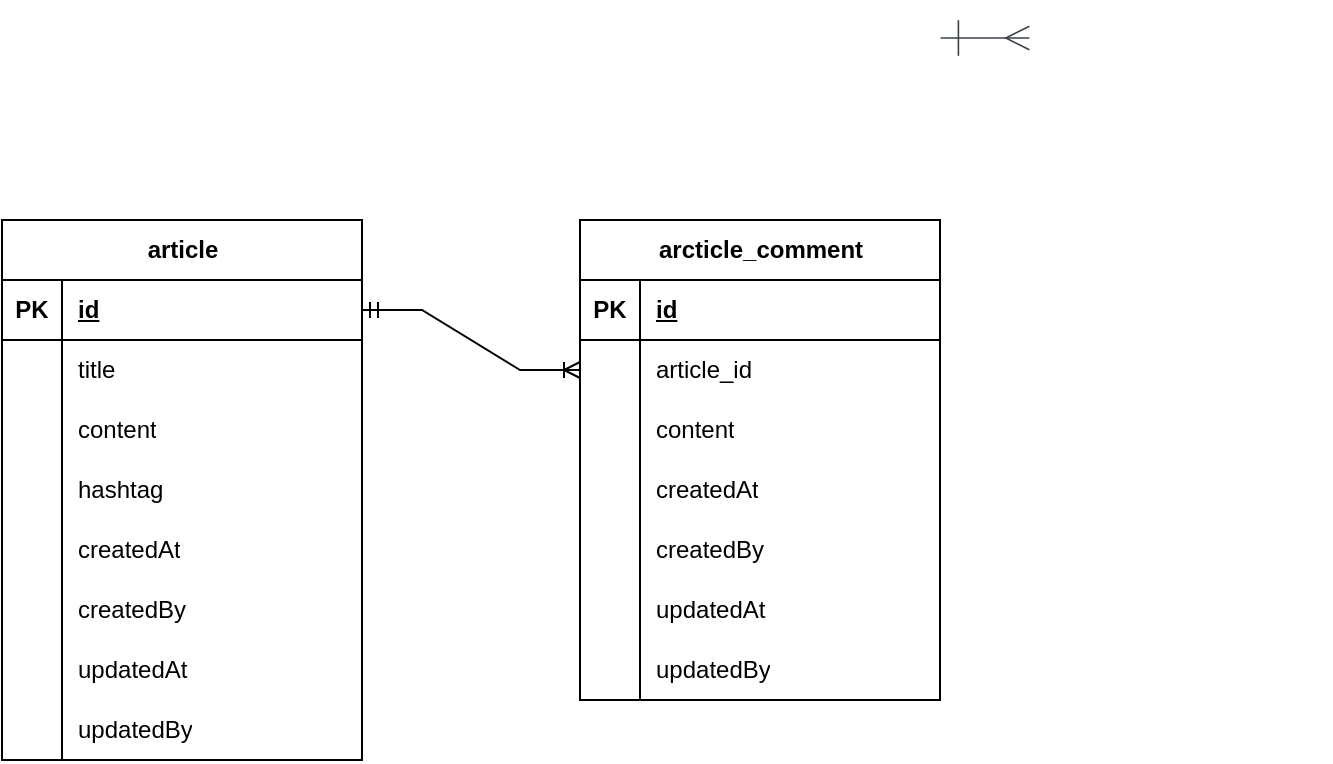 <mxfile version="21.7.5" type="github">
  <diagram name="Page-1" id="jkr5QyYlQluqZCO6Qp0K">
    <mxGraphModel dx="954" dy="533" grid="1" gridSize="10" guides="1" tooltips="1" connect="1" arrows="1" fold="1" page="1" pageScale="1" pageWidth="827" pageHeight="1169" math="0" shadow="0">
      <root>
        <mxCell id="0" />
        <mxCell id="1" parent="0" />
        <mxCell id="siI4H0N78ePiNc7vgk9Y-1" value="article" style="html=1;overflow=block;blockSpacing=1;swimlane;childLayout=stackLayout;horizontal=1;horizontalStack=0;resizeParent=1;resizeParentMax=0;resizeLast=0;collapsible=0;fontStyle=0;marginBottom=0;swimlaneFillColor=#ffffff;startSize=NaN;whiteSpace=wrap;fontSize=16.7;fontColor=#3a414a;spacing=0;strokeColor=#3a414a;strokeOpacity=100;rounded=1;absoluteArcSize=1;arcSize=9;strokeWidth=0.8;" vertex="1" parent="1">
          <mxGeometry x="529" y="379" width="150" height="NaN" as="geometry" />
        </mxCell>
        <mxCell id="siI4H0N78ePiNc7vgk9Y-2" value="id" style="part=1;resizeHeight=0;strokeColor=none;align=left;verticalAlign=top;spacingLeft=4;spacingRight=4;overflow=hidden;rotatable=0;points=[[0,0.5],[1,0.5]];portConstraint=eastwest;html=1;swimlaneFillColor=#ffffff;whiteSpace=wrap;fontSize=16.7;fontColor=#3a414a;fillColor=none;strokeOpacity=100;" vertex="1" parent="siI4H0N78ePiNc7vgk9Y-1">
          <mxGeometry y="NaN" width="150" as="geometry" />
        </mxCell>
        <mxCell id="siI4H0N78ePiNc7vgk9Y-3" value="title" style="part=1;resizeHeight=0;strokeColor=none;align=left;verticalAlign=top;spacingLeft=4;spacingRight=4;overflow=hidden;rotatable=0;points=[[0,0.5],[1,0.5]];portConstraint=eastwest;html=1;swimlaneFillColor=#ffffff;whiteSpace=wrap;fontSize=16.7;fontColor=#3a414a;fillColor=none;strokeOpacity=100;" vertex="1" parent="siI4H0N78ePiNc7vgk9Y-1">
          <mxGeometry y="NaN" width="150" as="geometry" />
        </mxCell>
        <mxCell id="siI4H0N78ePiNc7vgk9Y-4" value="content" style="part=1;resizeHeight=0;strokeColor=none;align=left;verticalAlign=top;spacingLeft=4;spacingRight=4;overflow=hidden;rotatable=0;points=[[0,0.5],[1,0.5]];portConstraint=eastwest;html=1;swimlaneFillColor=#ffffff;whiteSpace=wrap;fontSize=16.7;fontColor=#3a414a;fillColor=none;strokeOpacity=100;" vertex="1" parent="siI4H0N78ePiNc7vgk9Y-1">
          <mxGeometry y="NaN" width="150" as="geometry" />
        </mxCell>
        <mxCell id="siI4H0N78ePiNc7vgk9Y-5" value="hashtag" style="part=1;resizeHeight=0;strokeColor=none;align=left;verticalAlign=top;spacingLeft=4;spacingRight=4;overflow=hidden;rotatable=0;points=[[0,0.5],[1,0.5]];portConstraint=eastwest;html=1;swimlaneFillColor=#ffffff;whiteSpace=wrap;fontSize=13;fillColor=none;strokeOpacity=100;" vertex="1" parent="siI4H0N78ePiNc7vgk9Y-1">
          <mxGeometry y="NaN" width="150" as="geometry" />
        </mxCell>
        <mxCell id="siI4H0N78ePiNc7vgk9Y-6" value="createdAt" style="part=1;resizeHeight=0;strokeColor=none;align=left;verticalAlign=top;spacingLeft=4;spacingRight=4;overflow=hidden;rotatable=0;points=[[0,0.5],[1,0.5]];portConstraint=eastwest;html=1;swimlaneFillColor=#ffffff;whiteSpace=wrap;fontSize=13;fillColor=none;strokeOpacity=100;" vertex="1" parent="siI4H0N78ePiNc7vgk9Y-1">
          <mxGeometry y="NaN" width="150" as="geometry" />
        </mxCell>
        <mxCell id="siI4H0N78ePiNc7vgk9Y-7" value="createdBy" style="part=1;resizeHeight=0;strokeColor=none;align=left;verticalAlign=top;spacingLeft=4;spacingRight=4;overflow=hidden;rotatable=0;points=[[0,0.5],[1,0.5]];portConstraint=eastwest;html=1;swimlaneFillColor=#ffffff;whiteSpace=wrap;fontSize=13;fillColor=none;strokeOpacity=100;" vertex="1" parent="siI4H0N78ePiNc7vgk9Y-1">
          <mxGeometry y="NaN" width="150" as="geometry" />
        </mxCell>
        <mxCell id="siI4H0N78ePiNc7vgk9Y-8" value="updatedAt" style="part=1;resizeHeight=0;strokeColor=none;align=left;verticalAlign=top;spacingLeft=4;spacingRight=4;overflow=hidden;rotatable=0;points=[[0,0.5],[1,0.5]];portConstraint=eastwest;html=1;swimlaneFillColor=#ffffff;whiteSpace=wrap;fontSize=13;fillColor=none;strokeOpacity=100;" vertex="1" parent="siI4H0N78ePiNc7vgk9Y-1">
          <mxGeometry y="NaN" width="150" as="geometry" />
        </mxCell>
        <mxCell id="siI4H0N78ePiNc7vgk9Y-9" value="updatedBy" style="part=1;resizeHeight=0;strokeColor=none;align=left;verticalAlign=top;spacingLeft=4;spacingRight=4;overflow=hidden;rotatable=0;points=[[0,0.5],[1,0.5]];portConstraint=eastwest;html=1;swimlaneFillColor=#ffffff;whiteSpace=wrap;fontSize=13;fillColor=none;strokeOpacity=100;" vertex="1" parent="siI4H0N78ePiNc7vgk9Y-1">
          <mxGeometry y="NaN" width="150" as="geometry" />
        </mxCell>
        <mxCell id="siI4H0N78ePiNc7vgk9Y-10" value="article_comment" style="html=1;overflow=block;blockSpacing=1;swimlane;childLayout=stackLayout;horizontal=1;horizontalStack=0;resizeParent=1;resizeParentMax=0;resizeLast=0;collapsible=0;fontStyle=0;marginBottom=0;swimlaneFillColor=#ffffff;startSize=NaN;whiteSpace=wrap;fontSize=16.7;fontColor=#3a414a;spacing=0;strokeColor=#3a414a;strokeOpacity=100;rounded=1;absoluteArcSize=1;arcSize=9;strokeWidth=0.8;" vertex="1" parent="1">
          <mxGeometry x="724" y="379" width="150" height="NaN" as="geometry" />
        </mxCell>
        <mxCell id="siI4H0N78ePiNc7vgk9Y-11" value="id" style="part=1;resizeHeight=0;strokeColor=none;align=left;verticalAlign=top;spacingLeft=4;spacingRight=4;overflow=hidden;rotatable=0;points=[[0,0.5],[1,0.5]];portConstraint=eastwest;html=1;swimlaneFillColor=#ffffff;whiteSpace=wrap;fontSize=16.7;fontColor=#3a414a;fillColor=none;strokeOpacity=100;" vertex="1" parent="siI4H0N78ePiNc7vgk9Y-10">
          <mxGeometry y="NaN" width="150" as="geometry" />
        </mxCell>
        <mxCell id="siI4H0N78ePiNc7vgk9Y-12" value="article_id" style="part=1;resizeHeight=0;strokeColor=none;align=left;verticalAlign=top;spacingLeft=4;spacingRight=4;overflow=hidden;rotatable=0;points=[[0,0.5],[1,0.5]];portConstraint=eastwest;html=1;swimlaneFillColor=#ffffff;whiteSpace=wrap;fontSize=16.7;fontColor=#3a414a;fillColor=none;strokeOpacity=100;" vertex="1" parent="siI4H0N78ePiNc7vgk9Y-10">
          <mxGeometry y="NaN" width="150" as="geometry" />
        </mxCell>
        <mxCell id="siI4H0N78ePiNc7vgk9Y-13" value="content" style="part=1;resizeHeight=0;strokeColor=none;align=left;verticalAlign=top;spacingLeft=4;spacingRight=4;overflow=hidden;rotatable=0;points=[[0,0.5],[1,0.5]];portConstraint=eastwest;html=1;swimlaneFillColor=#ffffff;whiteSpace=wrap;fontSize=16.7;fontColor=#3a414a;fillColor=none;strokeOpacity=100;" vertex="1" parent="siI4H0N78ePiNc7vgk9Y-10">
          <mxGeometry y="NaN" width="150" as="geometry" />
        </mxCell>
        <mxCell id="siI4H0N78ePiNc7vgk9Y-14" value="createdAt" style="part=1;resizeHeight=0;strokeColor=none;align=left;verticalAlign=top;spacingLeft=4;spacingRight=4;overflow=hidden;rotatable=0;points=[[0,0.5],[1,0.5]];portConstraint=eastwest;html=1;swimlaneFillColor=#ffffff;whiteSpace=wrap;fontSize=13;fillColor=none;strokeOpacity=100;" vertex="1" parent="siI4H0N78ePiNc7vgk9Y-10">
          <mxGeometry y="NaN" width="150" as="geometry" />
        </mxCell>
        <mxCell id="siI4H0N78ePiNc7vgk9Y-15" value="createdBy" style="part=1;resizeHeight=0;strokeColor=none;align=left;verticalAlign=top;spacingLeft=4;spacingRight=4;overflow=hidden;rotatable=0;points=[[0,0.5],[1,0.5]];portConstraint=eastwest;html=1;swimlaneFillColor=#ffffff;whiteSpace=wrap;fontSize=13;fillColor=none;strokeOpacity=100;" vertex="1" parent="siI4H0N78ePiNc7vgk9Y-10">
          <mxGeometry y="NaN" width="150" as="geometry" />
        </mxCell>
        <mxCell id="siI4H0N78ePiNc7vgk9Y-16" value="updatedAt" style="part=1;resizeHeight=0;strokeColor=none;align=left;verticalAlign=top;spacingLeft=4;spacingRight=4;overflow=hidden;rotatable=0;points=[[0,0.5],[1,0.5]];portConstraint=eastwest;html=1;swimlaneFillColor=#ffffff;whiteSpace=wrap;fontSize=13;fillColor=none;strokeOpacity=100;" vertex="1" parent="siI4H0N78ePiNc7vgk9Y-10">
          <mxGeometry y="NaN" width="150" as="geometry" />
        </mxCell>
        <mxCell id="siI4H0N78ePiNc7vgk9Y-17" value="updatedBy" style="part=1;resizeHeight=0;strokeColor=none;align=left;verticalAlign=top;spacingLeft=4;spacingRight=4;overflow=hidden;rotatable=0;points=[[0,0.5],[1,0.5]];portConstraint=eastwest;html=1;swimlaneFillColor=#ffffff;whiteSpace=wrap;fontSize=13;fillColor=none;strokeOpacity=100;" vertex="1" parent="siI4H0N78ePiNc7vgk9Y-10">
          <mxGeometry y="NaN" width="150" as="geometry" />
        </mxCell>
        <mxCell id="siI4H0N78ePiNc7vgk9Y-18" value="" style="html=1;jettySize=18;whiteSpace=wrap;fontSize=13;strokeColor=#3a414a;strokeOpacity=100;strokeWidth=0.8;rounded=1;arcSize=12;edgeStyle=orthogonalEdgeStyle;startArrow=ERone;startSize=16;endArrow=ERmany;endSize=10;exitX=1.002;exitY=0.187;exitPerimeter=0;entryX=-0.002;entryY=0.342;entryPerimeter=0;lucidId=T32vHVUJnNtU;" edge="1" parent="1" source="siI4H0N78ePiNc7vgk9Y-1" target="siI4H0N78ePiNc7vgk9Y-10">
          <mxGeometry width="100" height="100" relative="1" as="geometry">
            <Array as="points" />
          </mxGeometry>
        </mxCell>
        <mxCell id="siI4H0N78ePiNc7vgk9Y-32" value="article" style="shape=table;startSize=30;container=1;collapsible=1;childLayout=tableLayout;fixedRows=1;rowLines=0;fontStyle=1;align=center;resizeLast=1;html=1;labelBackgroundColor=none;swimlaneFillColor=default;" vertex="1" parent="1">
          <mxGeometry x="210" y="470" width="180" height="270" as="geometry" />
        </mxCell>
        <mxCell id="siI4H0N78ePiNc7vgk9Y-33" value="" style="shape=tableRow;horizontal=0;startSize=0;swimlaneHead=0;swimlaneBody=0;fillColor=none;collapsible=0;dropTarget=0;points=[[0,0.5],[1,0.5]];portConstraint=eastwest;top=0;left=0;right=0;bottom=1;" vertex="1" parent="siI4H0N78ePiNc7vgk9Y-32">
          <mxGeometry y="30" width="180" height="30" as="geometry" />
        </mxCell>
        <mxCell id="siI4H0N78ePiNc7vgk9Y-34" value="PK" style="shape=partialRectangle;connectable=0;fillColor=none;top=0;left=0;bottom=0;right=0;fontStyle=1;overflow=hidden;whiteSpace=wrap;html=1;" vertex="1" parent="siI4H0N78ePiNc7vgk9Y-33">
          <mxGeometry width="30" height="30" as="geometry">
            <mxRectangle width="30" height="30" as="alternateBounds" />
          </mxGeometry>
        </mxCell>
        <mxCell id="siI4H0N78ePiNc7vgk9Y-35" value="id" style="shape=partialRectangle;connectable=0;fillColor=none;top=0;left=0;bottom=0;right=0;align=left;spacingLeft=6;fontStyle=5;overflow=hidden;whiteSpace=wrap;html=1;" vertex="1" parent="siI4H0N78ePiNc7vgk9Y-33">
          <mxGeometry x="30" width="150" height="30" as="geometry">
            <mxRectangle width="150" height="30" as="alternateBounds" />
          </mxGeometry>
        </mxCell>
        <mxCell id="siI4H0N78ePiNc7vgk9Y-36" value="" style="shape=tableRow;horizontal=0;startSize=0;swimlaneHead=0;swimlaneBody=0;fillColor=none;collapsible=0;dropTarget=0;points=[[0,0.5],[1,0.5]];portConstraint=eastwest;top=0;left=0;right=0;bottom=0;" vertex="1" parent="siI4H0N78ePiNc7vgk9Y-32">
          <mxGeometry y="60" width="180" height="30" as="geometry" />
        </mxCell>
        <mxCell id="siI4H0N78ePiNc7vgk9Y-37" value="" style="shape=partialRectangle;connectable=0;fillColor=none;top=0;left=0;bottom=0;right=0;editable=1;overflow=hidden;whiteSpace=wrap;html=1;" vertex="1" parent="siI4H0N78ePiNc7vgk9Y-36">
          <mxGeometry width="30" height="30" as="geometry">
            <mxRectangle width="30" height="30" as="alternateBounds" />
          </mxGeometry>
        </mxCell>
        <mxCell id="siI4H0N78ePiNc7vgk9Y-38" value="title" style="shape=partialRectangle;connectable=0;fillColor=none;top=0;left=0;bottom=0;right=0;align=left;spacingLeft=6;overflow=hidden;whiteSpace=wrap;html=1;" vertex="1" parent="siI4H0N78ePiNc7vgk9Y-36">
          <mxGeometry x="30" width="150" height="30" as="geometry">
            <mxRectangle width="150" height="30" as="alternateBounds" />
          </mxGeometry>
        </mxCell>
        <mxCell id="siI4H0N78ePiNc7vgk9Y-39" value="" style="shape=tableRow;horizontal=0;startSize=0;swimlaneHead=0;swimlaneBody=0;fillColor=none;collapsible=0;dropTarget=0;points=[[0,0.5],[1,0.5]];portConstraint=eastwest;top=0;left=0;right=0;bottom=0;" vertex="1" parent="siI4H0N78ePiNc7vgk9Y-32">
          <mxGeometry y="90" width="180" height="30" as="geometry" />
        </mxCell>
        <mxCell id="siI4H0N78ePiNc7vgk9Y-40" value="" style="shape=partialRectangle;connectable=0;fillColor=none;top=0;left=0;bottom=0;right=0;editable=1;overflow=hidden;whiteSpace=wrap;html=1;" vertex="1" parent="siI4H0N78ePiNc7vgk9Y-39">
          <mxGeometry width="30" height="30" as="geometry">
            <mxRectangle width="30" height="30" as="alternateBounds" />
          </mxGeometry>
        </mxCell>
        <mxCell id="siI4H0N78ePiNc7vgk9Y-41" value="content" style="shape=partialRectangle;connectable=0;fillColor=none;top=0;left=0;bottom=0;right=0;align=left;spacingLeft=6;overflow=hidden;whiteSpace=wrap;html=1;" vertex="1" parent="siI4H0N78ePiNc7vgk9Y-39">
          <mxGeometry x="30" width="150" height="30" as="geometry">
            <mxRectangle width="150" height="30" as="alternateBounds" />
          </mxGeometry>
        </mxCell>
        <mxCell id="siI4H0N78ePiNc7vgk9Y-42" value="" style="shape=tableRow;horizontal=0;startSize=0;swimlaneHead=0;swimlaneBody=0;fillColor=none;collapsible=0;dropTarget=0;points=[[0,0.5],[1,0.5]];portConstraint=eastwest;top=0;left=0;right=0;bottom=0;" vertex="1" parent="siI4H0N78ePiNc7vgk9Y-32">
          <mxGeometry y="120" width="180" height="30" as="geometry" />
        </mxCell>
        <mxCell id="siI4H0N78ePiNc7vgk9Y-43" value="" style="shape=partialRectangle;connectable=0;fillColor=none;top=0;left=0;bottom=0;right=0;editable=1;overflow=hidden;whiteSpace=wrap;html=1;" vertex="1" parent="siI4H0N78ePiNc7vgk9Y-42">
          <mxGeometry width="30" height="30" as="geometry">
            <mxRectangle width="30" height="30" as="alternateBounds" />
          </mxGeometry>
        </mxCell>
        <mxCell id="siI4H0N78ePiNc7vgk9Y-44" value="hashtag" style="shape=partialRectangle;connectable=0;fillColor=none;top=0;left=0;bottom=0;right=0;align=left;spacingLeft=6;overflow=hidden;whiteSpace=wrap;html=1;" vertex="1" parent="siI4H0N78ePiNc7vgk9Y-42">
          <mxGeometry x="30" width="150" height="30" as="geometry">
            <mxRectangle width="150" height="30" as="alternateBounds" />
          </mxGeometry>
        </mxCell>
        <mxCell id="siI4H0N78ePiNc7vgk9Y-45" value="" style="shape=tableRow;horizontal=0;startSize=0;swimlaneHead=0;swimlaneBody=0;fillColor=none;collapsible=0;dropTarget=0;points=[[0,0.5],[1,0.5]];portConstraint=eastwest;top=0;left=0;right=0;bottom=0;" vertex="1" parent="siI4H0N78ePiNc7vgk9Y-32">
          <mxGeometry y="150" width="180" height="30" as="geometry" />
        </mxCell>
        <mxCell id="siI4H0N78ePiNc7vgk9Y-46" value="" style="shape=partialRectangle;connectable=0;fillColor=none;top=0;left=0;bottom=0;right=0;editable=1;overflow=hidden;whiteSpace=wrap;html=1;" vertex="1" parent="siI4H0N78ePiNc7vgk9Y-45">
          <mxGeometry width="30" height="30" as="geometry">
            <mxRectangle width="30" height="30" as="alternateBounds" />
          </mxGeometry>
        </mxCell>
        <mxCell id="siI4H0N78ePiNc7vgk9Y-47" value="createdAt" style="shape=partialRectangle;connectable=0;fillColor=none;top=0;left=0;bottom=0;right=0;align=left;spacingLeft=6;overflow=hidden;whiteSpace=wrap;html=1;" vertex="1" parent="siI4H0N78ePiNc7vgk9Y-45">
          <mxGeometry x="30" width="150" height="30" as="geometry">
            <mxRectangle width="150" height="30" as="alternateBounds" />
          </mxGeometry>
        </mxCell>
        <mxCell id="siI4H0N78ePiNc7vgk9Y-48" value="" style="shape=tableRow;horizontal=0;startSize=0;swimlaneHead=0;swimlaneBody=0;fillColor=none;collapsible=0;dropTarget=0;points=[[0,0.5],[1,0.5]];portConstraint=eastwest;top=0;left=0;right=0;bottom=0;" vertex="1" parent="siI4H0N78ePiNc7vgk9Y-32">
          <mxGeometry y="180" width="180" height="30" as="geometry" />
        </mxCell>
        <mxCell id="siI4H0N78ePiNc7vgk9Y-49" value="" style="shape=partialRectangle;connectable=0;fillColor=none;top=0;left=0;bottom=0;right=0;editable=1;overflow=hidden;whiteSpace=wrap;html=1;" vertex="1" parent="siI4H0N78ePiNc7vgk9Y-48">
          <mxGeometry width="30" height="30" as="geometry">
            <mxRectangle width="30" height="30" as="alternateBounds" />
          </mxGeometry>
        </mxCell>
        <mxCell id="siI4H0N78ePiNc7vgk9Y-50" value="createdBy" style="shape=partialRectangle;connectable=0;fillColor=none;top=0;left=0;bottom=0;right=0;align=left;spacingLeft=6;overflow=hidden;whiteSpace=wrap;html=1;" vertex="1" parent="siI4H0N78ePiNc7vgk9Y-48">
          <mxGeometry x="30" width="150" height="30" as="geometry">
            <mxRectangle width="150" height="30" as="alternateBounds" />
          </mxGeometry>
        </mxCell>
        <mxCell id="siI4H0N78ePiNc7vgk9Y-51" value="" style="shape=tableRow;horizontal=0;startSize=0;swimlaneHead=0;swimlaneBody=0;fillColor=none;collapsible=0;dropTarget=0;points=[[0,0.5],[1,0.5]];portConstraint=eastwest;top=0;left=0;right=0;bottom=0;" vertex="1" parent="siI4H0N78ePiNc7vgk9Y-32">
          <mxGeometry y="210" width="180" height="30" as="geometry" />
        </mxCell>
        <mxCell id="siI4H0N78ePiNc7vgk9Y-52" value="" style="shape=partialRectangle;connectable=0;fillColor=none;top=0;left=0;bottom=0;right=0;editable=1;overflow=hidden;whiteSpace=wrap;html=1;" vertex="1" parent="siI4H0N78ePiNc7vgk9Y-51">
          <mxGeometry width="30" height="30" as="geometry">
            <mxRectangle width="30" height="30" as="alternateBounds" />
          </mxGeometry>
        </mxCell>
        <mxCell id="siI4H0N78ePiNc7vgk9Y-53" value="updatedAt" style="shape=partialRectangle;connectable=0;fillColor=none;top=0;left=0;bottom=0;right=0;align=left;spacingLeft=6;overflow=hidden;whiteSpace=wrap;html=1;" vertex="1" parent="siI4H0N78ePiNc7vgk9Y-51">
          <mxGeometry x="30" width="150" height="30" as="geometry">
            <mxRectangle width="150" height="30" as="alternateBounds" />
          </mxGeometry>
        </mxCell>
        <mxCell id="siI4H0N78ePiNc7vgk9Y-54" value="" style="shape=tableRow;horizontal=0;startSize=0;swimlaneHead=0;swimlaneBody=0;fillColor=none;collapsible=0;dropTarget=0;points=[[0,0.5],[1,0.5]];portConstraint=eastwest;top=0;left=0;right=0;bottom=0;" vertex="1" parent="siI4H0N78ePiNc7vgk9Y-32">
          <mxGeometry y="240" width="180" height="30" as="geometry" />
        </mxCell>
        <mxCell id="siI4H0N78ePiNc7vgk9Y-55" value="" style="shape=partialRectangle;connectable=0;fillColor=none;top=0;left=0;bottom=0;right=0;editable=1;overflow=hidden;whiteSpace=wrap;html=1;" vertex="1" parent="siI4H0N78ePiNc7vgk9Y-54">
          <mxGeometry width="30" height="30" as="geometry">
            <mxRectangle width="30" height="30" as="alternateBounds" />
          </mxGeometry>
        </mxCell>
        <mxCell id="siI4H0N78ePiNc7vgk9Y-56" value="updatedBy" style="shape=partialRectangle;connectable=0;fillColor=none;top=0;left=0;bottom=0;right=0;align=left;spacingLeft=6;overflow=hidden;whiteSpace=wrap;html=1;" vertex="1" parent="siI4H0N78ePiNc7vgk9Y-54">
          <mxGeometry x="30" width="150" height="30" as="geometry">
            <mxRectangle width="150" height="30" as="alternateBounds" />
          </mxGeometry>
        </mxCell>
        <mxCell id="siI4H0N78ePiNc7vgk9Y-57" value="arcticle_comment" style="shape=table;startSize=30;container=1;collapsible=1;childLayout=tableLayout;fixedRows=1;rowLines=0;fontStyle=1;align=center;resizeLast=1;html=1;" vertex="1" parent="1">
          <mxGeometry x="499" y="470" width="180" height="240" as="geometry" />
        </mxCell>
        <mxCell id="siI4H0N78ePiNc7vgk9Y-58" value="" style="shape=tableRow;horizontal=0;startSize=0;swimlaneHead=0;swimlaneBody=0;fillColor=none;collapsible=0;dropTarget=0;points=[[0,0.5],[1,0.5]];portConstraint=eastwest;top=0;left=0;right=0;bottom=1;" vertex="1" parent="siI4H0N78ePiNc7vgk9Y-57">
          <mxGeometry y="30" width="180" height="30" as="geometry" />
        </mxCell>
        <mxCell id="siI4H0N78ePiNc7vgk9Y-59" value="PK" style="shape=partialRectangle;connectable=0;fillColor=none;top=0;left=0;bottom=0;right=0;fontStyle=1;overflow=hidden;whiteSpace=wrap;html=1;" vertex="1" parent="siI4H0N78ePiNc7vgk9Y-58">
          <mxGeometry width="30" height="30" as="geometry">
            <mxRectangle width="30" height="30" as="alternateBounds" />
          </mxGeometry>
        </mxCell>
        <mxCell id="siI4H0N78ePiNc7vgk9Y-60" value="id" style="shape=partialRectangle;connectable=0;fillColor=none;top=0;left=0;bottom=0;right=0;align=left;spacingLeft=6;fontStyle=5;overflow=hidden;whiteSpace=wrap;html=1;" vertex="1" parent="siI4H0N78ePiNc7vgk9Y-58">
          <mxGeometry x="30" width="150" height="30" as="geometry">
            <mxRectangle width="150" height="30" as="alternateBounds" />
          </mxGeometry>
        </mxCell>
        <mxCell id="siI4H0N78ePiNc7vgk9Y-61" value="" style="shape=tableRow;horizontal=0;startSize=0;swimlaneHead=0;swimlaneBody=0;fillColor=none;collapsible=0;dropTarget=0;points=[[0,0.5],[1,0.5]];portConstraint=eastwest;top=0;left=0;right=0;bottom=0;" vertex="1" parent="siI4H0N78ePiNc7vgk9Y-57">
          <mxGeometry y="60" width="180" height="30" as="geometry" />
        </mxCell>
        <mxCell id="siI4H0N78ePiNc7vgk9Y-62" value="" style="shape=partialRectangle;connectable=0;fillColor=none;top=0;left=0;bottom=0;right=0;editable=1;overflow=hidden;whiteSpace=wrap;html=1;" vertex="1" parent="siI4H0N78ePiNc7vgk9Y-61">
          <mxGeometry width="30" height="30" as="geometry">
            <mxRectangle width="30" height="30" as="alternateBounds" />
          </mxGeometry>
        </mxCell>
        <mxCell id="siI4H0N78ePiNc7vgk9Y-63" value="article_id" style="shape=partialRectangle;connectable=0;fillColor=none;top=0;left=0;bottom=0;right=0;align=left;spacingLeft=6;overflow=hidden;whiteSpace=wrap;html=1;" vertex="1" parent="siI4H0N78ePiNc7vgk9Y-61">
          <mxGeometry x="30" width="150" height="30" as="geometry">
            <mxRectangle width="150" height="30" as="alternateBounds" />
          </mxGeometry>
        </mxCell>
        <mxCell id="siI4H0N78ePiNc7vgk9Y-64" value="" style="shape=tableRow;horizontal=0;startSize=0;swimlaneHead=0;swimlaneBody=0;fillColor=none;collapsible=0;dropTarget=0;points=[[0,0.5],[1,0.5]];portConstraint=eastwest;top=0;left=0;right=0;bottom=0;" vertex="1" parent="siI4H0N78ePiNc7vgk9Y-57">
          <mxGeometry y="90" width="180" height="30" as="geometry" />
        </mxCell>
        <mxCell id="siI4H0N78ePiNc7vgk9Y-65" value="" style="shape=partialRectangle;connectable=0;fillColor=none;top=0;left=0;bottom=0;right=0;editable=1;overflow=hidden;whiteSpace=wrap;html=1;" vertex="1" parent="siI4H0N78ePiNc7vgk9Y-64">
          <mxGeometry width="30" height="30" as="geometry">
            <mxRectangle width="30" height="30" as="alternateBounds" />
          </mxGeometry>
        </mxCell>
        <mxCell id="siI4H0N78ePiNc7vgk9Y-66" value="content" style="shape=partialRectangle;connectable=0;fillColor=none;top=0;left=0;bottom=0;right=0;align=left;spacingLeft=6;overflow=hidden;whiteSpace=wrap;html=1;" vertex="1" parent="siI4H0N78ePiNc7vgk9Y-64">
          <mxGeometry x="30" width="150" height="30" as="geometry">
            <mxRectangle width="150" height="30" as="alternateBounds" />
          </mxGeometry>
        </mxCell>
        <mxCell id="siI4H0N78ePiNc7vgk9Y-67" value="" style="shape=tableRow;horizontal=0;startSize=0;swimlaneHead=0;swimlaneBody=0;fillColor=none;collapsible=0;dropTarget=0;points=[[0,0.5],[1,0.5]];portConstraint=eastwest;top=0;left=0;right=0;bottom=0;" vertex="1" parent="siI4H0N78ePiNc7vgk9Y-57">
          <mxGeometry y="120" width="180" height="30" as="geometry" />
        </mxCell>
        <mxCell id="siI4H0N78ePiNc7vgk9Y-68" value="" style="shape=partialRectangle;connectable=0;fillColor=none;top=0;left=0;bottom=0;right=0;editable=1;overflow=hidden;whiteSpace=wrap;html=1;" vertex="1" parent="siI4H0N78ePiNc7vgk9Y-67">
          <mxGeometry width="30" height="30" as="geometry">
            <mxRectangle width="30" height="30" as="alternateBounds" />
          </mxGeometry>
        </mxCell>
        <mxCell id="siI4H0N78ePiNc7vgk9Y-69" value="createdAt" style="shape=partialRectangle;connectable=0;fillColor=none;top=0;left=0;bottom=0;right=0;align=left;spacingLeft=6;overflow=hidden;whiteSpace=wrap;html=1;" vertex="1" parent="siI4H0N78ePiNc7vgk9Y-67">
          <mxGeometry x="30" width="150" height="30" as="geometry">
            <mxRectangle width="150" height="30" as="alternateBounds" />
          </mxGeometry>
        </mxCell>
        <mxCell id="siI4H0N78ePiNc7vgk9Y-70" value="" style="shape=tableRow;horizontal=0;startSize=0;swimlaneHead=0;swimlaneBody=0;fillColor=none;collapsible=0;dropTarget=0;points=[[0,0.5],[1,0.5]];portConstraint=eastwest;top=0;left=0;right=0;bottom=0;" vertex="1" parent="siI4H0N78ePiNc7vgk9Y-57">
          <mxGeometry y="150" width="180" height="30" as="geometry" />
        </mxCell>
        <mxCell id="siI4H0N78ePiNc7vgk9Y-71" value="" style="shape=partialRectangle;connectable=0;fillColor=none;top=0;left=0;bottom=0;right=0;editable=1;overflow=hidden;whiteSpace=wrap;html=1;" vertex="1" parent="siI4H0N78ePiNc7vgk9Y-70">
          <mxGeometry width="30" height="30" as="geometry">
            <mxRectangle width="30" height="30" as="alternateBounds" />
          </mxGeometry>
        </mxCell>
        <mxCell id="siI4H0N78ePiNc7vgk9Y-72" value="createdBy" style="shape=partialRectangle;connectable=0;fillColor=none;top=0;left=0;bottom=0;right=0;align=left;spacingLeft=6;overflow=hidden;whiteSpace=wrap;html=1;" vertex="1" parent="siI4H0N78ePiNc7vgk9Y-70">
          <mxGeometry x="30" width="150" height="30" as="geometry">
            <mxRectangle width="150" height="30" as="alternateBounds" />
          </mxGeometry>
        </mxCell>
        <mxCell id="siI4H0N78ePiNc7vgk9Y-73" value="" style="shape=tableRow;horizontal=0;startSize=0;swimlaneHead=0;swimlaneBody=0;fillColor=none;collapsible=0;dropTarget=0;points=[[0,0.5],[1,0.5]];portConstraint=eastwest;top=0;left=0;right=0;bottom=0;" vertex="1" parent="siI4H0N78ePiNc7vgk9Y-57">
          <mxGeometry y="180" width="180" height="30" as="geometry" />
        </mxCell>
        <mxCell id="siI4H0N78ePiNc7vgk9Y-74" value="" style="shape=partialRectangle;connectable=0;fillColor=none;top=0;left=0;bottom=0;right=0;editable=1;overflow=hidden;whiteSpace=wrap;html=1;" vertex="1" parent="siI4H0N78ePiNc7vgk9Y-73">
          <mxGeometry width="30" height="30" as="geometry">
            <mxRectangle width="30" height="30" as="alternateBounds" />
          </mxGeometry>
        </mxCell>
        <mxCell id="siI4H0N78ePiNc7vgk9Y-75" value="updatedAt" style="shape=partialRectangle;connectable=0;fillColor=none;top=0;left=0;bottom=0;right=0;align=left;spacingLeft=6;overflow=hidden;whiteSpace=wrap;html=1;" vertex="1" parent="siI4H0N78ePiNc7vgk9Y-73">
          <mxGeometry x="30" width="150" height="30" as="geometry">
            <mxRectangle width="150" height="30" as="alternateBounds" />
          </mxGeometry>
        </mxCell>
        <mxCell id="siI4H0N78ePiNc7vgk9Y-76" value="" style="shape=tableRow;horizontal=0;startSize=0;swimlaneHead=0;swimlaneBody=0;fillColor=none;collapsible=0;dropTarget=0;points=[[0,0.5],[1,0.5]];portConstraint=eastwest;top=0;left=0;right=0;bottom=0;" vertex="1" parent="siI4H0N78ePiNc7vgk9Y-57">
          <mxGeometry y="210" width="180" height="30" as="geometry" />
        </mxCell>
        <mxCell id="siI4H0N78ePiNc7vgk9Y-77" value="" style="shape=partialRectangle;connectable=0;fillColor=none;top=0;left=0;bottom=0;right=0;editable=1;overflow=hidden;whiteSpace=wrap;html=1;" vertex="1" parent="siI4H0N78ePiNc7vgk9Y-76">
          <mxGeometry width="30" height="30" as="geometry">
            <mxRectangle width="30" height="30" as="alternateBounds" />
          </mxGeometry>
        </mxCell>
        <mxCell id="siI4H0N78ePiNc7vgk9Y-78" value="updatedBy" style="shape=partialRectangle;connectable=0;fillColor=none;top=0;left=0;bottom=0;right=0;align=left;spacingLeft=6;overflow=hidden;whiteSpace=wrap;html=1;" vertex="1" parent="siI4H0N78ePiNc7vgk9Y-76">
          <mxGeometry x="30" width="150" height="30" as="geometry">
            <mxRectangle width="150" height="30" as="alternateBounds" />
          </mxGeometry>
        </mxCell>
        <mxCell id="siI4H0N78ePiNc7vgk9Y-80" value="" style="edgeStyle=entityRelationEdgeStyle;fontSize=12;html=1;endArrow=ERoneToMany;startArrow=ERmandOne;rounded=0;exitX=1;exitY=0.5;exitDx=0;exitDy=0;entryX=0;entryY=0.5;entryDx=0;entryDy=0;" edge="1" parent="1" source="siI4H0N78ePiNc7vgk9Y-33" target="siI4H0N78ePiNc7vgk9Y-61">
          <mxGeometry width="100" height="100" relative="1" as="geometry">
            <mxPoint x="420" y="790" as="sourcePoint" />
            <mxPoint x="520" y="690" as="targetPoint" />
          </mxGeometry>
        </mxCell>
      </root>
    </mxGraphModel>
  </diagram>
</mxfile>
